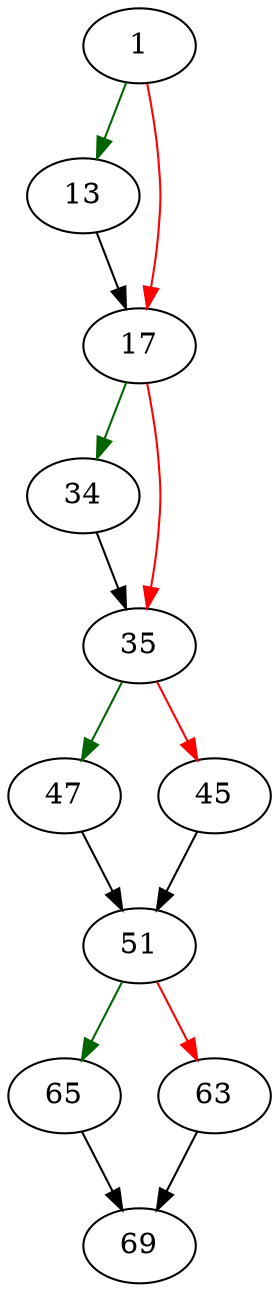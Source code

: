 strict digraph "save_token" {
	// Node definitions.
	1 [entry=true];
	13;
	17;
	34;
	35;
	47;
	45;
	51;
	65;
	63;
	69;

	// Edge definitions.
	1 -> 13 [
		color=darkgreen
		cond=true
	];
	1 -> 17 [
		color=red
		cond=false
	];
	13 -> 17;
	17 -> 34 [
		color=darkgreen
		cond=true
	];
	17 -> 35 [
		color=red
		cond=false
	];
	34 -> 35;
	35 -> 47 [
		color=darkgreen
		cond=true
	];
	35 -> 45 [
		color=red
		cond=false
	];
	47 -> 51;
	45 -> 51;
	51 -> 65 [
		color=darkgreen
		cond=true
	];
	51 -> 63 [
		color=red
		cond=false
	];
	65 -> 69;
	63 -> 69;
}